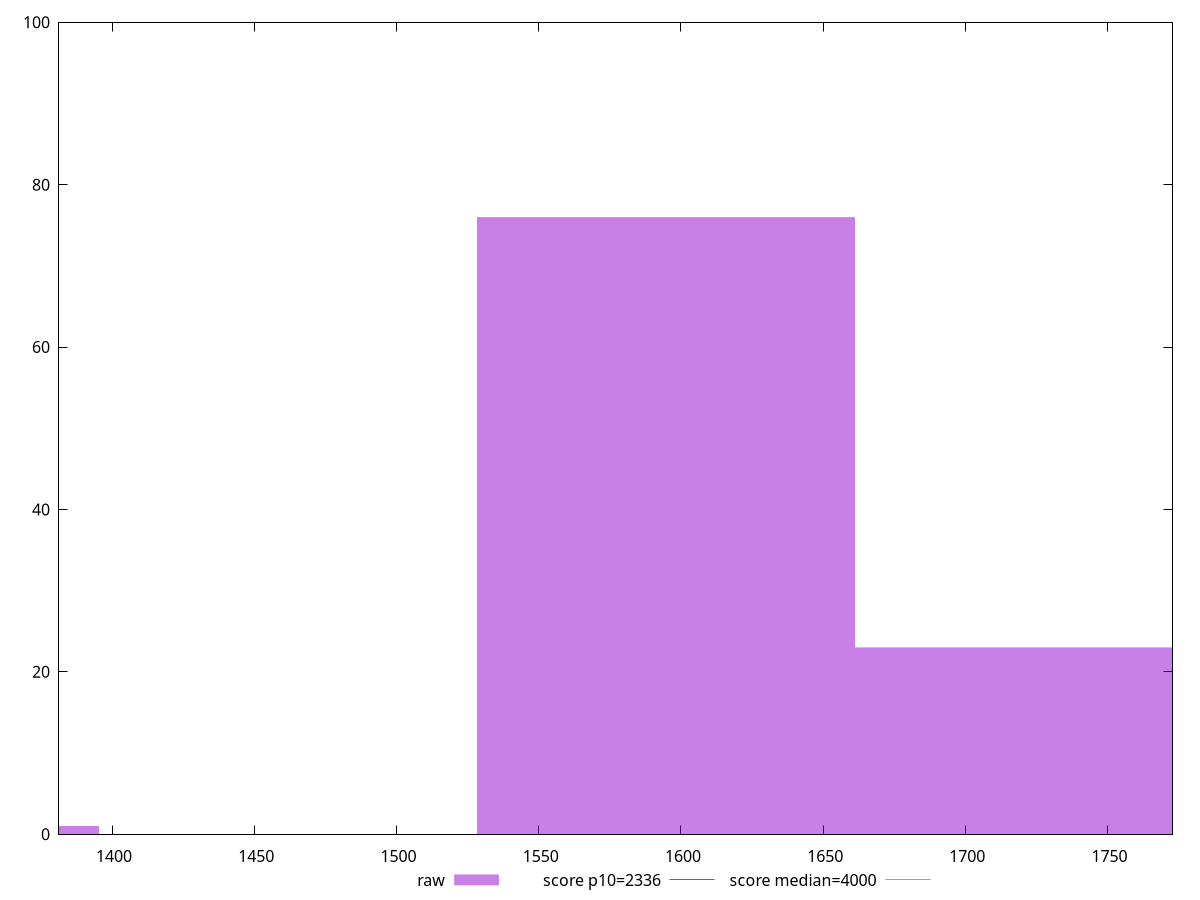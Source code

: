 reset

$raw <<EOF
1594.7470715935888 76
1727.6426608930547 23
1328.9558929946575 1
EOF

set key outside below
set boxwidth 132.89558929946574
set xrange [1381.3253999999997:1772.8284]
set yrange [0:100]
set trange [0:100]
set style fill transparent solid 0.5 noborder

set parametric
set terminal svg size 640, 490 enhanced background rgb 'white'
set output "reports/report_00031_2021-02-24T23-18-18.084Z/first-contentful-paint/samples/card/raw/histogram.svg"

plot $raw title "raw" with boxes, \
     2336,t title "score p10=2336", \
     4000,t title "score median=4000"

reset
